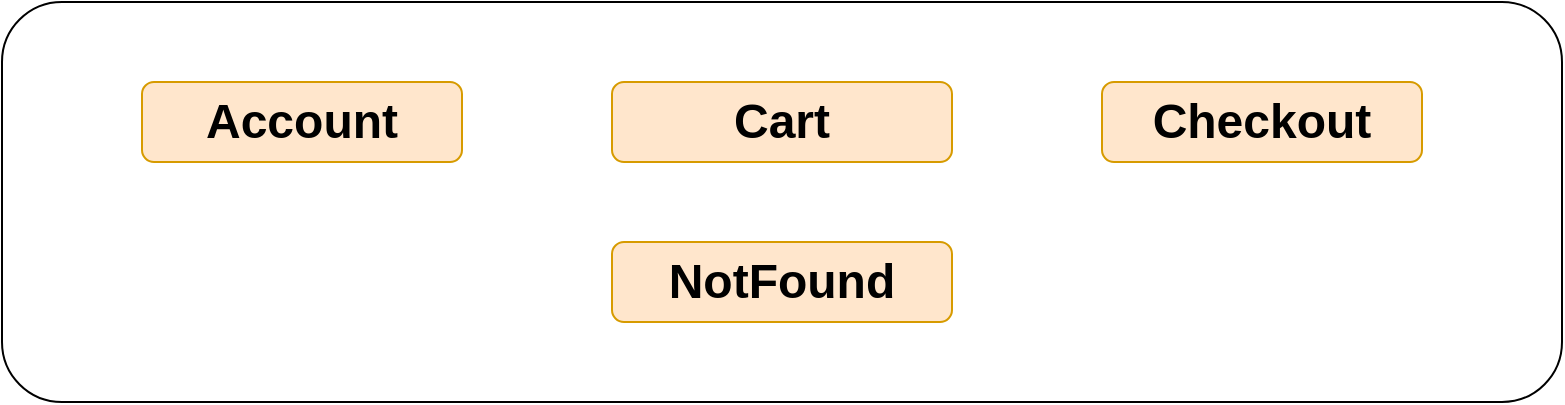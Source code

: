 <mxfile version="14.5.1" type="device"><diagram id="tKTrXgslciJZty_xfWEv" name="Page-1"><mxGraphModel dx="1852" dy="581" grid="1" gridSize="10" guides="1" tooltips="1" connect="1" arrows="1" fold="1" page="1" pageScale="1" pageWidth="850" pageHeight="1100" math="0" shadow="0"><root><mxCell id="0"/><mxCell id="1" parent="0"/><mxCell id="jRMy2RWeW4bCz4GhXqOw-11" value="" style="rounded=1;whiteSpace=wrap;html=1;" vertex="1" parent="1"><mxGeometry x="-10" y="120" width="780" height="200" as="geometry"/></mxCell><mxCell id="jRMy2RWeW4bCz4GhXqOw-12" value="&lt;b&gt;&lt;font style=&quot;font-size: 24px&quot;&gt;Account&lt;/font&gt;&lt;/b&gt;" style="text;html=1;align=center;verticalAlign=middle;whiteSpace=wrap;rounded=1;strokeColor=#d79b00;fillColor=#ffe6cc;" vertex="1" parent="1"><mxGeometry x="60" y="160" width="160" height="40" as="geometry"/></mxCell><mxCell id="jRMy2RWeW4bCz4GhXqOw-23" value="&lt;b&gt;&lt;font style=&quot;font-size: 24px&quot;&gt;Cart&lt;/font&gt;&lt;/b&gt;" style="text;html=1;align=center;verticalAlign=middle;whiteSpace=wrap;rounded=1;strokeColor=#d79b00;fillColor=#ffe6cc;" vertex="1" parent="1"><mxGeometry x="295" y="160" width="170" height="40" as="geometry"/></mxCell><mxCell id="jRMy2RWeW4bCz4GhXqOw-51" value="&lt;b&gt;&lt;font style=&quot;font-size: 24px&quot;&gt;NotFound&lt;/font&gt;&lt;/b&gt;" style="text;html=1;align=center;verticalAlign=middle;whiteSpace=wrap;rounded=1;strokeColor=#d79b00;fillColor=#ffe6cc;" vertex="1" parent="1"><mxGeometry x="295" y="240" width="170" height="40" as="geometry"/></mxCell><mxCell id="jRMy2RWeW4bCz4GhXqOw-52" value="&lt;b&gt;&lt;font style=&quot;font-size: 24px&quot;&gt;Checkout&lt;/font&gt;&lt;/b&gt;" style="text;html=1;align=center;verticalAlign=middle;whiteSpace=wrap;rounded=1;strokeColor=#d79b00;fillColor=#ffe6cc;" vertex="1" parent="1"><mxGeometry x="540" y="160" width="160" height="40" as="geometry"/></mxCell></root></mxGraphModel></diagram></mxfile>